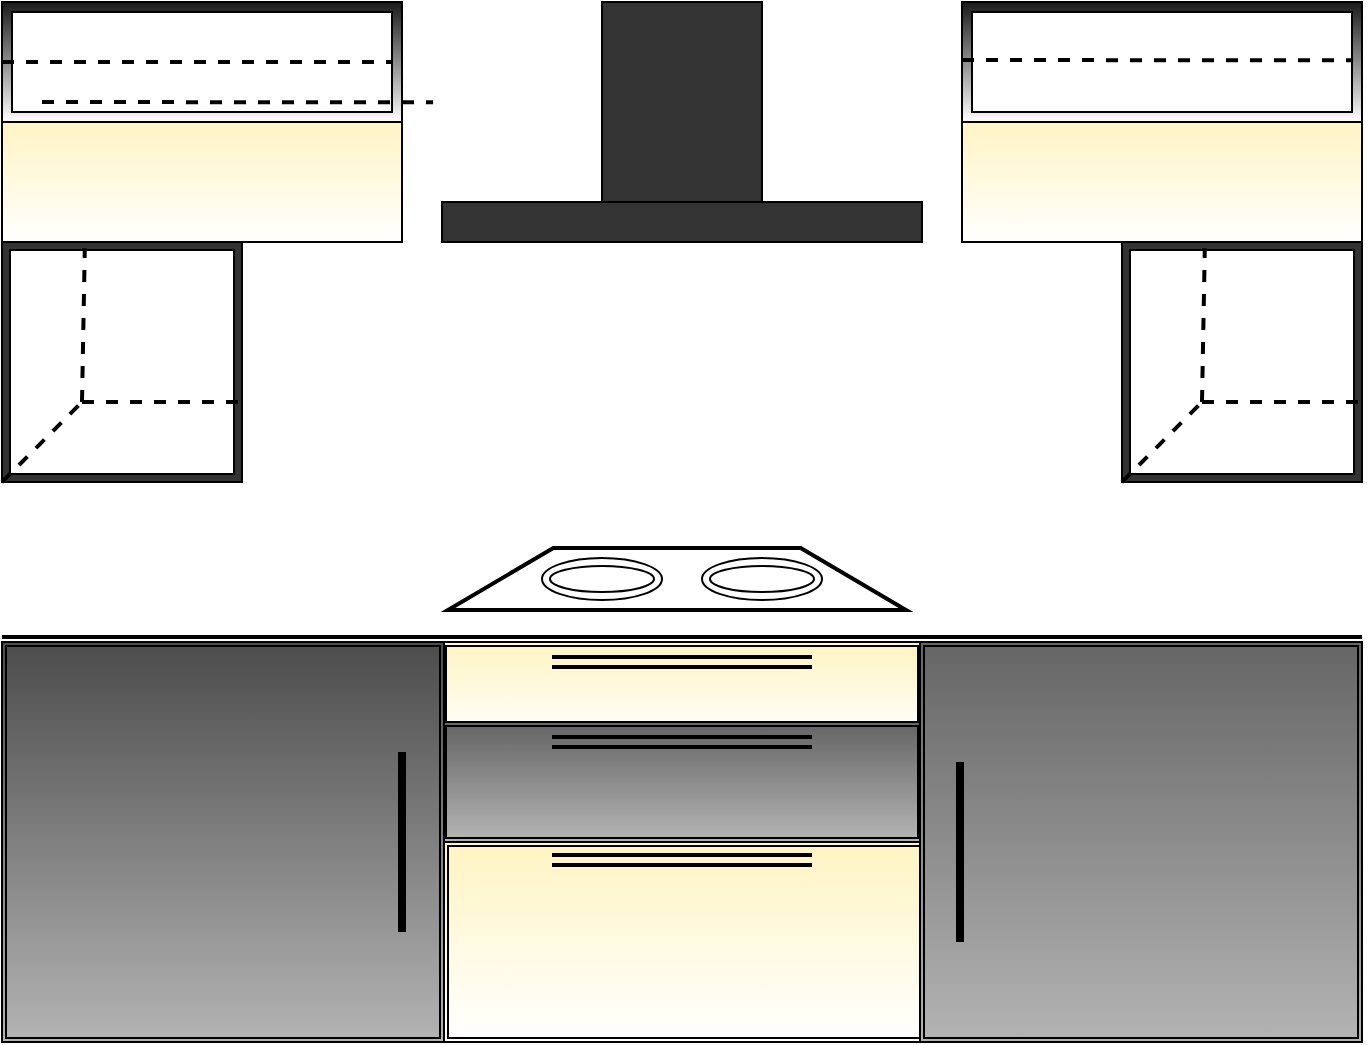 <mxfile version="10.6.5" type="github"><diagram id="LInRblC_x-TTw-H_nBX5" name="Page-1"><mxGraphModel dx="1838" dy="551" grid="0" gridSize="10" guides="1" tooltips="1" connect="1" arrows="1" fold="1" page="1" pageScale="1" pageWidth="850" pageHeight="1100" math="0" shadow="0"><root><mxCell id="0"/><mxCell id="1" parent="0"/><mxCell id="HvklpY7-uKzAkNQjLUam-1" value="" style="rounded=0;whiteSpace=wrap;html=1;gradientColor=#ffffff;fillColor=#FFF4C3;" vertex="1" parent="1"><mxGeometry x="-150" y="180" width="200" height="60" as="geometry"/></mxCell><mxCell id="HvklpY7-uKzAkNQjLUam-2" value="" style="verticalLabelPosition=bottom;verticalAlign=top;html=1;shape=mxgraph.basic.frame;dx=5;fillColor=#1A1A1A;gradientColor=#ffffff;" vertex="1" parent="1"><mxGeometry x="-150" y="120" width="200" height="60" as="geometry"/></mxCell><mxCell id="HvklpY7-uKzAkNQjLUam-5" value="" style="rounded=0;whiteSpace=wrap;html=1;gradientColor=#ffffff;fillColor=#FFF4C3;" vertex="1" parent="1"><mxGeometry x="330" y="180" width="200" height="60" as="geometry"/></mxCell><mxCell id="HvklpY7-uKzAkNQjLUam-6" value="" style="verticalLabelPosition=bottom;verticalAlign=top;html=1;shape=mxgraph.basic.frame;dx=5;fillColor=#1A1A1A;gradientColor=#ffffff;" vertex="1" parent="1"><mxGeometry x="330" y="120" width="200" height="60" as="geometry"/></mxCell><mxCell id="HvklpY7-uKzAkNQjLUam-7" value="" style="rounded=0;whiteSpace=wrap;html=1;fillColor=#333333;gradientColor=none;" vertex="1" parent="1"><mxGeometry x="70" y="220" width="240" height="20" as="geometry"/></mxCell><mxCell id="HvklpY7-uKzAkNQjLUam-8" value="" style="rounded=0;whiteSpace=wrap;html=1;fillColor=#333333;gradientColor=none;" vertex="1" parent="1"><mxGeometry x="150" y="120" width="80" height="100" as="geometry"/></mxCell><mxCell id="HvklpY7-uKzAkNQjLUam-12" value="" style="verticalLabelPosition=bottom;verticalAlign=top;html=1;shape=mxgraph.basic.frame;dx=4;fillColor=#333333;gradientColor=none;" vertex="1" parent="1"><mxGeometry x="-150" y="240" width="120" height="120" as="geometry"/></mxCell><mxCell id="HvklpY7-uKzAkNQjLUam-34" value="" style="shape=crossbar;whiteSpace=wrap;html=1;rounded=1;fillColor=#333333;gradientColor=none;" vertex="1" parent="1"><mxGeometry x="80" y="490" width="190" height="20" as="geometry"/></mxCell><mxCell id="HvklpY7-uKzAkNQjLUam-45" value="" style="endArrow=none;dashed=1;html=1;strokeWidth=2;entryX=1;entryY=0.5;entryDx=-5;entryDy=0;entryPerimeter=0;" edge="1" parent="1" target="HvklpY7-uKzAkNQjLUam-2"><mxGeometry width="50" height="50" relative="1" as="geometry"><mxPoint x="-150" y="150" as="sourcePoint"/><mxPoint x="-40" y="150" as="targetPoint"/></mxGeometry></mxCell><mxCell id="HvklpY7-uKzAkNQjLUam-46" value="" style="endArrow=none;dashed=1;html=1;strokeWidth=2;entryX=1;entryY=0.5;entryDx=-5;entryDy=0;entryPerimeter=0;" edge="1" parent="1"><mxGeometry width="50" height="50" relative="1" as="geometry"><mxPoint x="330" y="149" as="sourcePoint"/><mxPoint x="525.529" y="149.176" as="targetPoint"/></mxGeometry></mxCell><mxCell id="HvklpY7-uKzAkNQjLUam-47" value="" style="shape=link;html=1;strokeWidth=2;" edge="1" parent="1"><mxGeometry width="50" height="50" relative="1" as="geometry"><mxPoint x="-150" y="440" as="sourcePoint"/><mxPoint x="530" y="440" as="targetPoint"/></mxGeometry></mxCell><mxCell id="HvklpY7-uKzAkNQjLUam-48" value="" style="shape=ext;double=1;rounded=0;whiteSpace=wrap;html=1;fillColor=#FFF4C3;gradientColor=#ffffff;" vertex="1" parent="1"><mxGeometry x="70" y="440" width="240" height="50" as="geometry"/></mxCell><mxCell id="HvklpY7-uKzAkNQjLUam-49" value="" style="endArrow=none;dashed=1;html=1;strokeWidth=2;entryX=1;entryY=0.5;entryDx=-5;entryDy=0;entryPerimeter=0;" edge="1" parent="1"><mxGeometry width="50" height="50" relative="1" as="geometry"><mxPoint x="-130" y="170" as="sourcePoint"/><mxPoint x="65.529" y="170.176" as="targetPoint"/></mxGeometry></mxCell><mxCell id="HvklpY7-uKzAkNQjLUam-50" value="" style="shape=ext;double=1;rounded=0;whiteSpace=wrap;html=1;fillColor=#666666;gradientColor=#B3B3B3;" vertex="1" parent="1"><mxGeometry x="70" y="480" width="240" height="60" as="geometry"/></mxCell><mxCell id="HvklpY7-uKzAkNQjLUam-53" value="" style="shape=ext;double=1;rounded=0;whiteSpace=wrap;html=1;fillColor=#FFF4C3;gradientColor=#ffffff;" vertex="1" parent="1"><mxGeometry x="71" y="540" width="240" height="100" as="geometry"/></mxCell><mxCell id="HvklpY7-uKzAkNQjLUam-54" value="" style="shape=ext;double=1;rounded=0;whiteSpace=wrap;html=1;fillColor=#666666;gradientColor=#B3B3B3;" vertex="1" parent="1"><mxGeometry x="309" y="440" width="221" height="200" as="geometry"/></mxCell><mxCell id="HvklpY7-uKzAkNQjLUam-55" value="" style="shape=ext;double=1;rounded=0;whiteSpace=wrap;html=1;fillColor=#4D4D4D;gradientColor=#B3B3B3;" vertex="1" parent="1"><mxGeometry x="-150" y="440" width="221" height="200" as="geometry"/></mxCell><mxCell id="HvklpY7-uKzAkNQjLUam-57" value="" style="endArrow=none;html=1;strokeWidth=4;" edge="1" parent="1"><mxGeometry width="50" height="50" relative="1" as="geometry"><mxPoint x="329" y="590" as="sourcePoint"/><mxPoint x="329" y="500" as="targetPoint"/></mxGeometry></mxCell><mxCell id="HvklpY7-uKzAkNQjLUam-58" value="" style="endArrow=none;html=1;strokeWidth=4;" edge="1" parent="1"><mxGeometry width="50" height="50" relative="1" as="geometry"><mxPoint x="50" y="585" as="sourcePoint"/><mxPoint x="50" y="495" as="targetPoint"/><Array as="points"><mxPoint x="50" y="560"/></Array></mxGeometry></mxCell><mxCell id="HvklpY7-uKzAkNQjLUam-60" value="" style="endArrow=none;dashed=1;html=1;strokeWidth=2;" edge="1" parent="1"><mxGeometry width="50" height="50" relative="1" as="geometry"><mxPoint x="-150" y="360" as="sourcePoint"/><mxPoint x="-110" y="320" as="targetPoint"/></mxGeometry></mxCell><mxCell id="HvklpY7-uKzAkNQjLUam-63" value="" style="endArrow=none;dashed=1;html=1;strokeWidth=2;entryX=0.345;entryY=0.026;entryDx=0;entryDy=0;entryPerimeter=0;" edge="1" parent="1" target="HvklpY7-uKzAkNQjLUam-12"><mxGeometry width="50" height="50" relative="1" as="geometry"><mxPoint x="-110" y="320" as="sourcePoint"/><mxPoint x="-110" y="260" as="targetPoint"/></mxGeometry></mxCell><mxCell id="HvklpY7-uKzAkNQjLUam-64" value="" style="endArrow=none;dashed=1;html=1;strokeWidth=2;" edge="1" parent="1"><mxGeometry width="50" height="50" relative="1" as="geometry"><mxPoint x="-110" y="320" as="sourcePoint"/><mxPoint x="-30" y="320" as="targetPoint"/></mxGeometry></mxCell><mxCell id="HvklpY7-uKzAkNQjLUam-76" value="" style="verticalLabelPosition=bottom;verticalAlign=top;html=1;shape=mxgraph.basic.frame;dx=4;fillColor=#333333;gradientColor=none;" vertex="1" parent="1"><mxGeometry x="410" y="240" width="120" height="120" as="geometry"/></mxCell><mxCell id="HvklpY7-uKzAkNQjLUam-77" value="" style="endArrow=none;dashed=1;html=1;strokeWidth=2;" edge="1" parent="1"><mxGeometry width="50" height="50" relative="1" as="geometry"><mxPoint x="410" y="360" as="sourcePoint"/><mxPoint x="450" y="320" as="targetPoint"/></mxGeometry></mxCell><mxCell id="HvklpY7-uKzAkNQjLUam-78" value="" style="endArrow=none;dashed=1;html=1;strokeWidth=2;entryX=0.345;entryY=0.026;entryDx=0;entryDy=0;entryPerimeter=0;" edge="1" target="HvklpY7-uKzAkNQjLUam-76" parent="1"><mxGeometry width="50" height="50" relative="1" as="geometry"><mxPoint x="450" y="320" as="sourcePoint"/><mxPoint x="450" y="260" as="targetPoint"/></mxGeometry></mxCell><mxCell id="HvklpY7-uKzAkNQjLUam-79" value="" style="endArrow=none;dashed=1;html=1;strokeWidth=2;" edge="1" parent="1"><mxGeometry width="50" height="50" relative="1" as="geometry"><mxPoint x="450" y="320" as="sourcePoint"/><mxPoint x="530" y="320" as="targetPoint"/></mxGeometry></mxCell><mxCell id="HvklpY7-uKzAkNQjLUam-83" value="" style="shape=link;html=1;strokeWidth=2;" edge="1" parent="1"><mxGeometry width="50" height="50" relative="1" as="geometry"><mxPoint x="125" y="450" as="sourcePoint"/><mxPoint x="255" y="450" as="targetPoint"/></mxGeometry></mxCell><mxCell id="HvklpY7-uKzAkNQjLUam-84" value="" style="shape=link;html=1;strokeWidth=2;" edge="1" parent="1"><mxGeometry width="50" height="50" relative="1" as="geometry"><mxPoint x="125" y="490" as="sourcePoint"/><mxPoint x="255" y="490" as="targetPoint"/></mxGeometry></mxCell><mxCell id="HvklpY7-uKzAkNQjLUam-85" value="" style="shape=link;html=1;strokeWidth=2;" edge="1" parent="1"><mxGeometry width="50" height="50" relative="1" as="geometry"><mxPoint x="125" y="549" as="sourcePoint"/><mxPoint x="255" y="549" as="targetPoint"/></mxGeometry></mxCell><mxCell id="HvklpY7-uKzAkNQjLUam-89" value="" style="verticalLabelPosition=bottom;verticalAlign=top;html=1;strokeWidth=2;shape=trapezoid;perimeter=trapezoidPerimeter;whiteSpace=wrap;size=0.23;arcSize=10;flipV=1;fillColor=#FFFFFF;gradientColor=none;rotation=-180;" vertex="1" parent="1"><mxGeometry x="73" y="393" width="229" height="31" as="geometry"/></mxCell><mxCell id="HvklpY7-uKzAkNQjLUam-90" value="" style="ellipse;shape=doubleEllipse;whiteSpace=wrap;html=1;fillColor=#FFFFFF;gradientColor=none;" vertex="1" parent="1"><mxGeometry x="120" y="398" width="60" height="21" as="geometry"/></mxCell><mxCell id="HvklpY7-uKzAkNQjLUam-91" value="" style="ellipse;shape=doubleEllipse;whiteSpace=wrap;html=1;fillColor=#FFFFFF;gradientColor=none;" vertex="1" parent="1"><mxGeometry x="200" y="398" width="60" height="21" as="geometry"/></mxCell></root></mxGraphModel></diagram></mxfile>